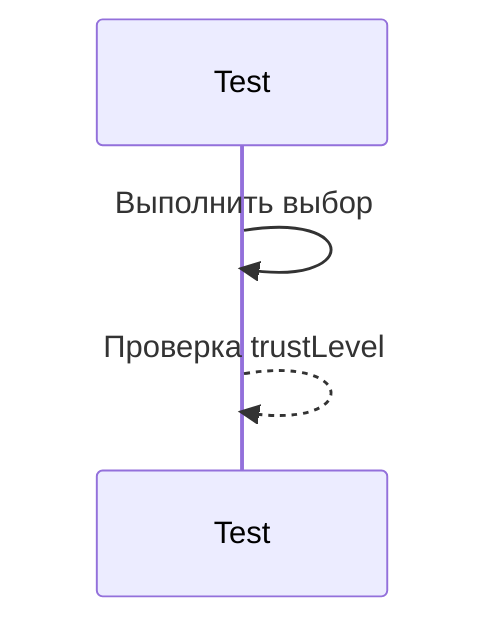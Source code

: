 %% Регрессионное тестирование выборов: стабильность после изменений.
sequenceDiagram
    participant T as Test
    T->>T: Выполнить выбор
    T-->>T: Проверка trustLevel